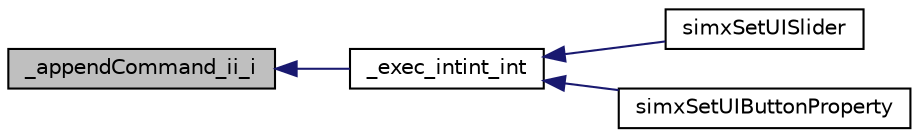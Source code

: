 digraph "_appendCommand_ii_i"
{
  edge [fontname="Helvetica",fontsize="10",labelfontname="Helvetica",labelfontsize="10"];
  node [fontname="Helvetica",fontsize="10",shape=record];
  rankdir="LR";
  Node1 [label="_appendCommand_ii_i",height=0.2,width=0.4,color="black", fillcolor="grey75", style="filled" fontcolor="black"];
  Node1 -> Node2 [dir="back",color="midnightblue",fontsize="10",style="solid",fontname="Helvetica"];
  Node2 [label="_exec_intint_int",height=0.2,width=0.4,color="black", fillcolor="white", style="filled",URL="$ext_api_8c.html#a6c24b4d2c4ef060907e00d52fb7eba93"];
  Node2 -> Node3 [dir="back",color="midnightblue",fontsize="10",style="solid",fontname="Helvetica"];
  Node3 [label="simxSetUISlider",height=0.2,width=0.4,color="black", fillcolor="white", style="filled",URL="$ext_api_8h.html#af5bc1609d373f29c92932aa8b6902faf"];
  Node2 -> Node4 [dir="back",color="midnightblue",fontsize="10",style="solid",fontname="Helvetica"];
  Node4 [label="simxSetUIButtonProperty",height=0.2,width=0.4,color="black", fillcolor="white", style="filled",URL="$ext_api_8h.html#a5cbb390c549353a28ca154d5896a64aa"];
}
